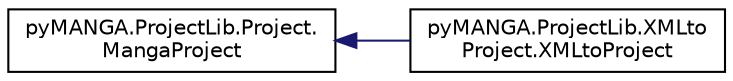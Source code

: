 digraph "Graphical Class Hierarchy"
{
  edge [fontname="Helvetica",fontsize="10",labelfontname="Helvetica",labelfontsize="10"];
  node [fontname="Helvetica",fontsize="10",shape=record];
  rankdir="LR";
  Node1 [label="pyMANGA.ProjectLib.Project.\lMangaProject",height=0.2,width=0.4,color="black", fillcolor="white", style="filled",URL="$classpyMANGA_1_1ProjectLib_1_1Project_1_1MangaProject.html"];
  Node1 -> Node2 [dir="back",color="midnightblue",fontsize="10",style="solid",fontname="Helvetica"];
  Node2 [label="pyMANGA.ProjectLib.XMLto\lProject.XMLtoProject",height=0.2,width=0.4,color="black", fillcolor="white", style="filled",URL="$classpyMANGA_1_1ProjectLib_1_1XMLtoProject_1_1XMLtoProject.html",tooltip="Creates MangaProject defined in corresponding xml-file. "];
}
